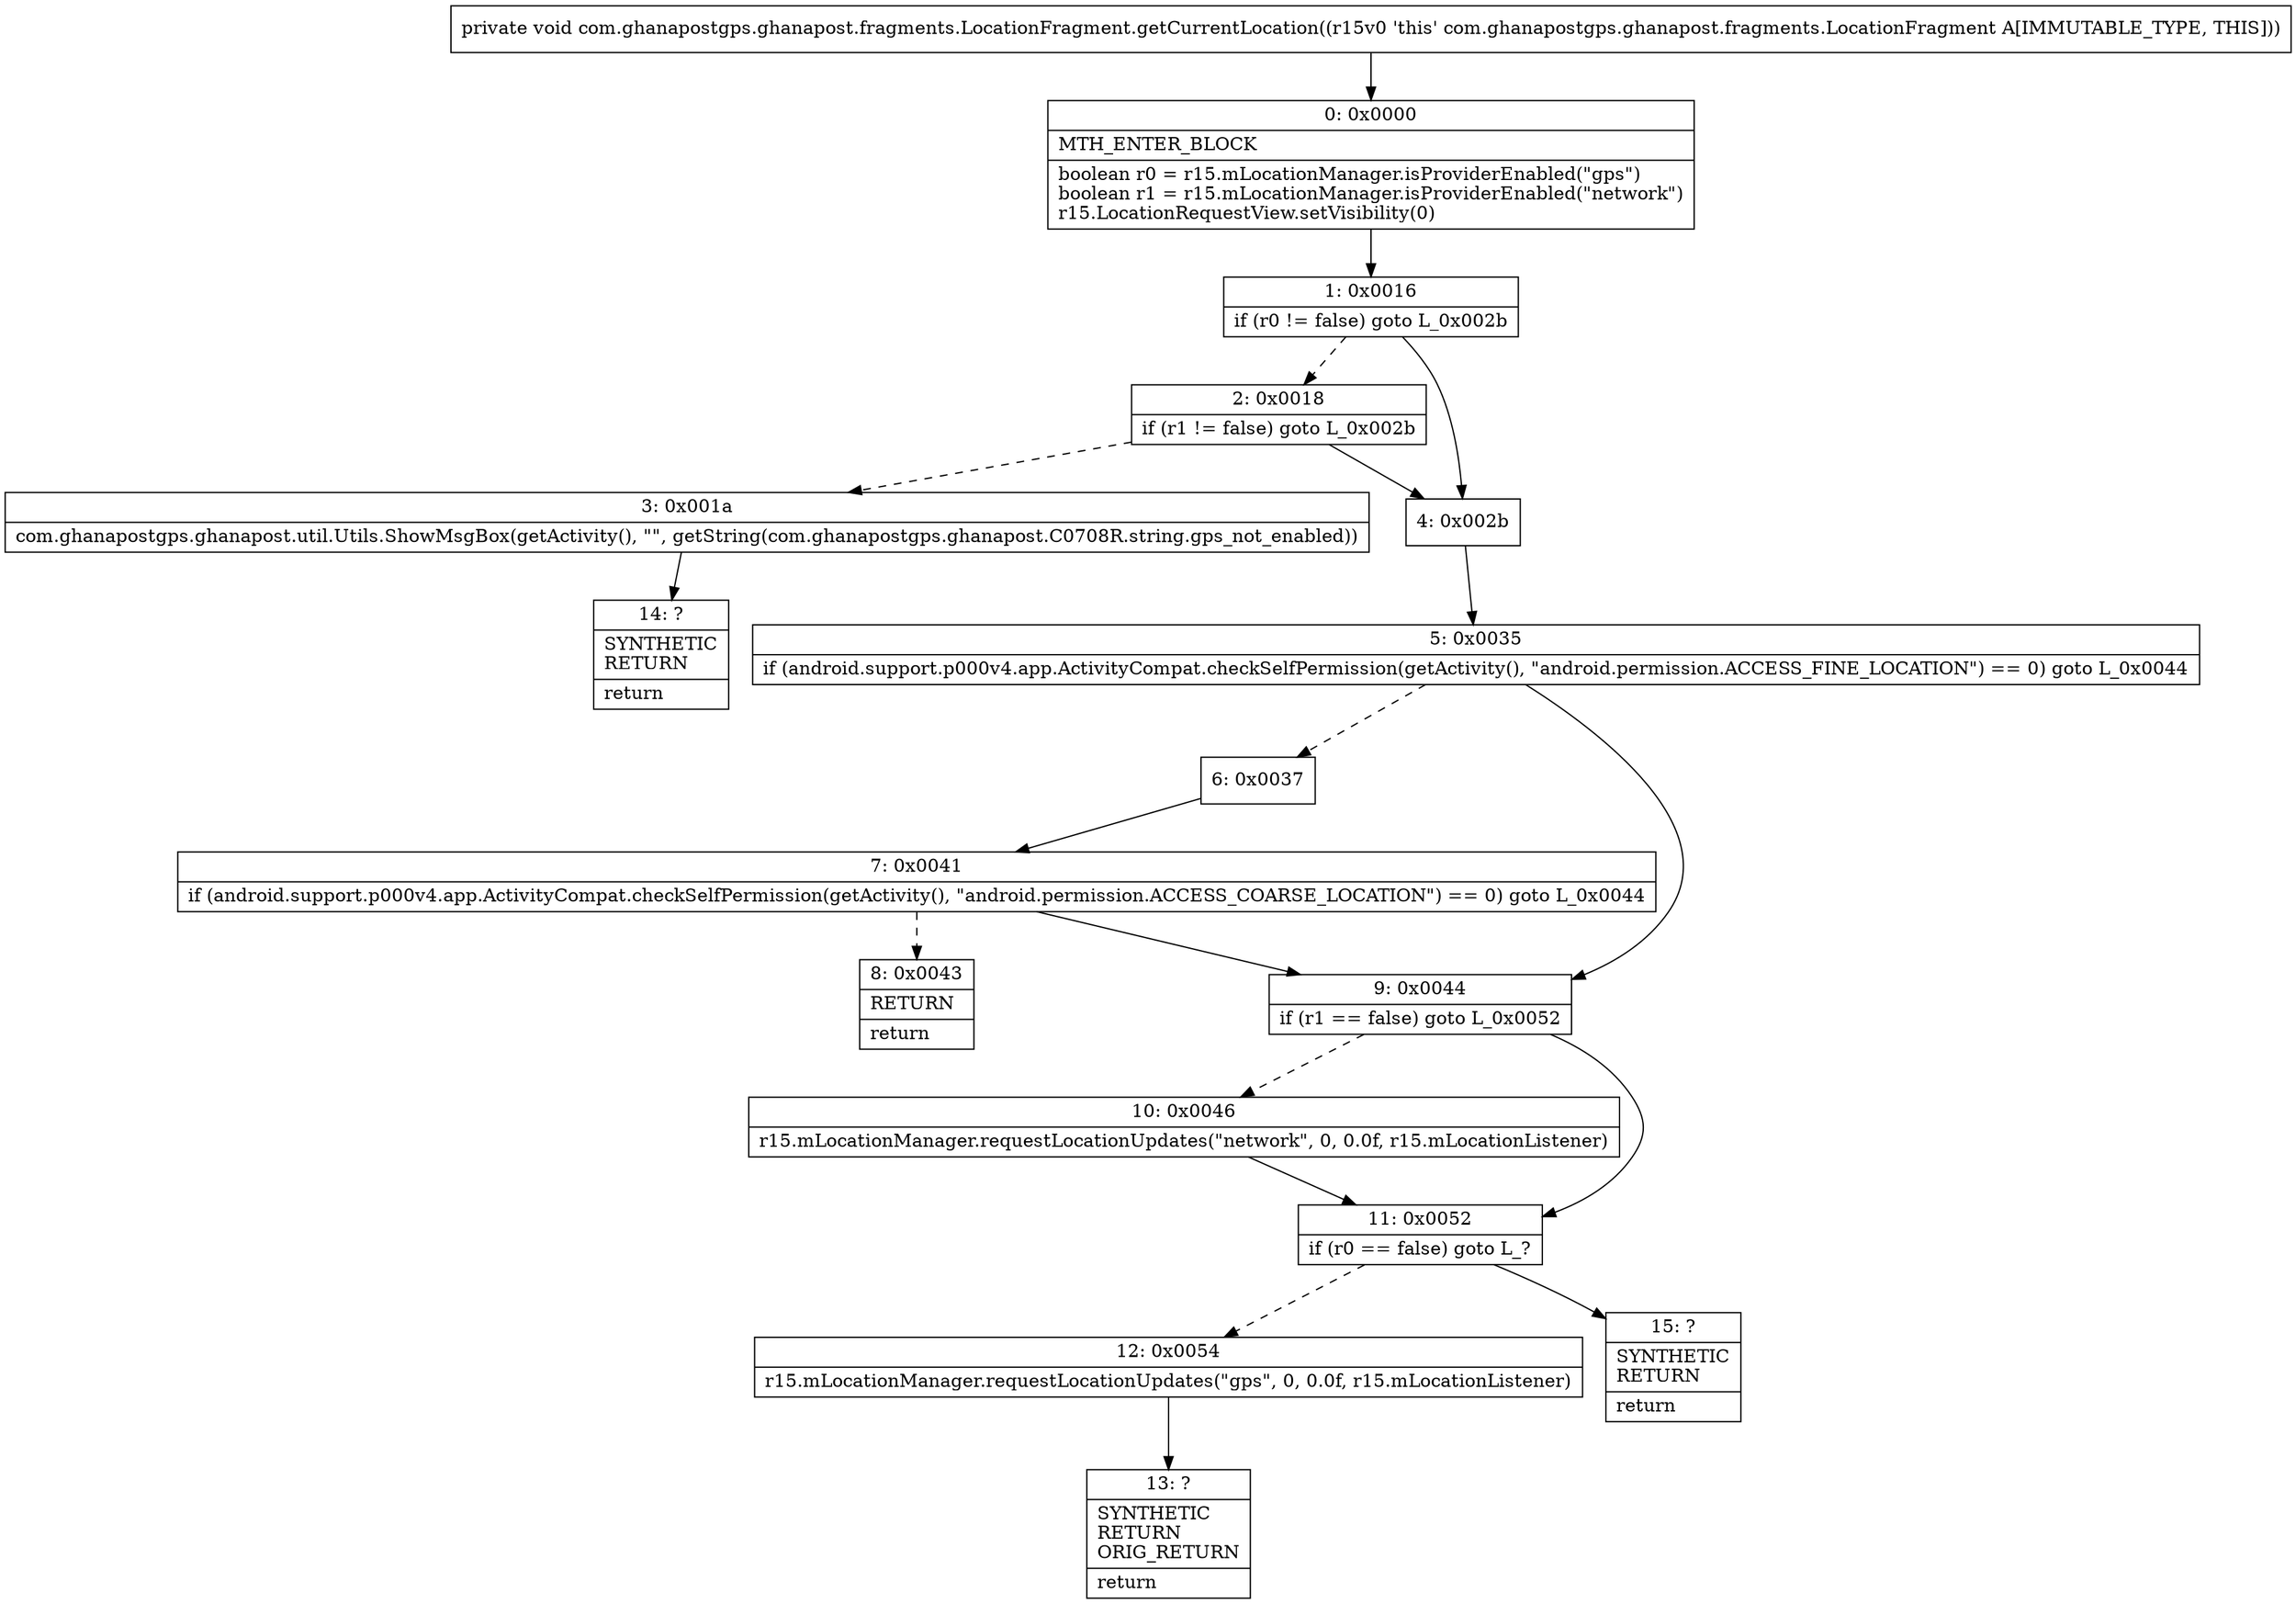 digraph "CFG forcom.ghanapostgps.ghanapost.fragments.LocationFragment.getCurrentLocation()V" {
Node_0 [shape=record,label="{0\:\ 0x0000|MTH_ENTER_BLOCK\l|boolean r0 = r15.mLocationManager.isProviderEnabled(\"gps\")\lboolean r1 = r15.mLocationManager.isProviderEnabled(\"network\")\lr15.LocationRequestView.setVisibility(0)\l}"];
Node_1 [shape=record,label="{1\:\ 0x0016|if (r0 != false) goto L_0x002b\l}"];
Node_2 [shape=record,label="{2\:\ 0x0018|if (r1 != false) goto L_0x002b\l}"];
Node_3 [shape=record,label="{3\:\ 0x001a|com.ghanapostgps.ghanapost.util.Utils.ShowMsgBox(getActivity(), \"\", getString(com.ghanapostgps.ghanapost.C0708R.string.gps_not_enabled))\l}"];
Node_4 [shape=record,label="{4\:\ 0x002b}"];
Node_5 [shape=record,label="{5\:\ 0x0035|if (android.support.p000v4.app.ActivityCompat.checkSelfPermission(getActivity(), \"android.permission.ACCESS_FINE_LOCATION\") == 0) goto L_0x0044\l}"];
Node_6 [shape=record,label="{6\:\ 0x0037}"];
Node_7 [shape=record,label="{7\:\ 0x0041|if (android.support.p000v4.app.ActivityCompat.checkSelfPermission(getActivity(), \"android.permission.ACCESS_COARSE_LOCATION\") == 0) goto L_0x0044\l}"];
Node_8 [shape=record,label="{8\:\ 0x0043|RETURN\l|return\l}"];
Node_9 [shape=record,label="{9\:\ 0x0044|if (r1 == false) goto L_0x0052\l}"];
Node_10 [shape=record,label="{10\:\ 0x0046|r15.mLocationManager.requestLocationUpdates(\"network\", 0, 0.0f, r15.mLocationListener)\l}"];
Node_11 [shape=record,label="{11\:\ 0x0052|if (r0 == false) goto L_?\l}"];
Node_12 [shape=record,label="{12\:\ 0x0054|r15.mLocationManager.requestLocationUpdates(\"gps\", 0, 0.0f, r15.mLocationListener)\l}"];
Node_13 [shape=record,label="{13\:\ ?|SYNTHETIC\lRETURN\lORIG_RETURN\l|return\l}"];
Node_14 [shape=record,label="{14\:\ ?|SYNTHETIC\lRETURN\l|return\l}"];
Node_15 [shape=record,label="{15\:\ ?|SYNTHETIC\lRETURN\l|return\l}"];
MethodNode[shape=record,label="{private void com.ghanapostgps.ghanapost.fragments.LocationFragment.getCurrentLocation((r15v0 'this' com.ghanapostgps.ghanapost.fragments.LocationFragment A[IMMUTABLE_TYPE, THIS])) }"];
MethodNode -> Node_0;
Node_0 -> Node_1;
Node_1 -> Node_2[style=dashed];
Node_1 -> Node_4;
Node_2 -> Node_3[style=dashed];
Node_2 -> Node_4;
Node_3 -> Node_14;
Node_4 -> Node_5;
Node_5 -> Node_6[style=dashed];
Node_5 -> Node_9;
Node_6 -> Node_7;
Node_7 -> Node_8[style=dashed];
Node_7 -> Node_9;
Node_9 -> Node_10[style=dashed];
Node_9 -> Node_11;
Node_10 -> Node_11;
Node_11 -> Node_12[style=dashed];
Node_11 -> Node_15;
Node_12 -> Node_13;
}

